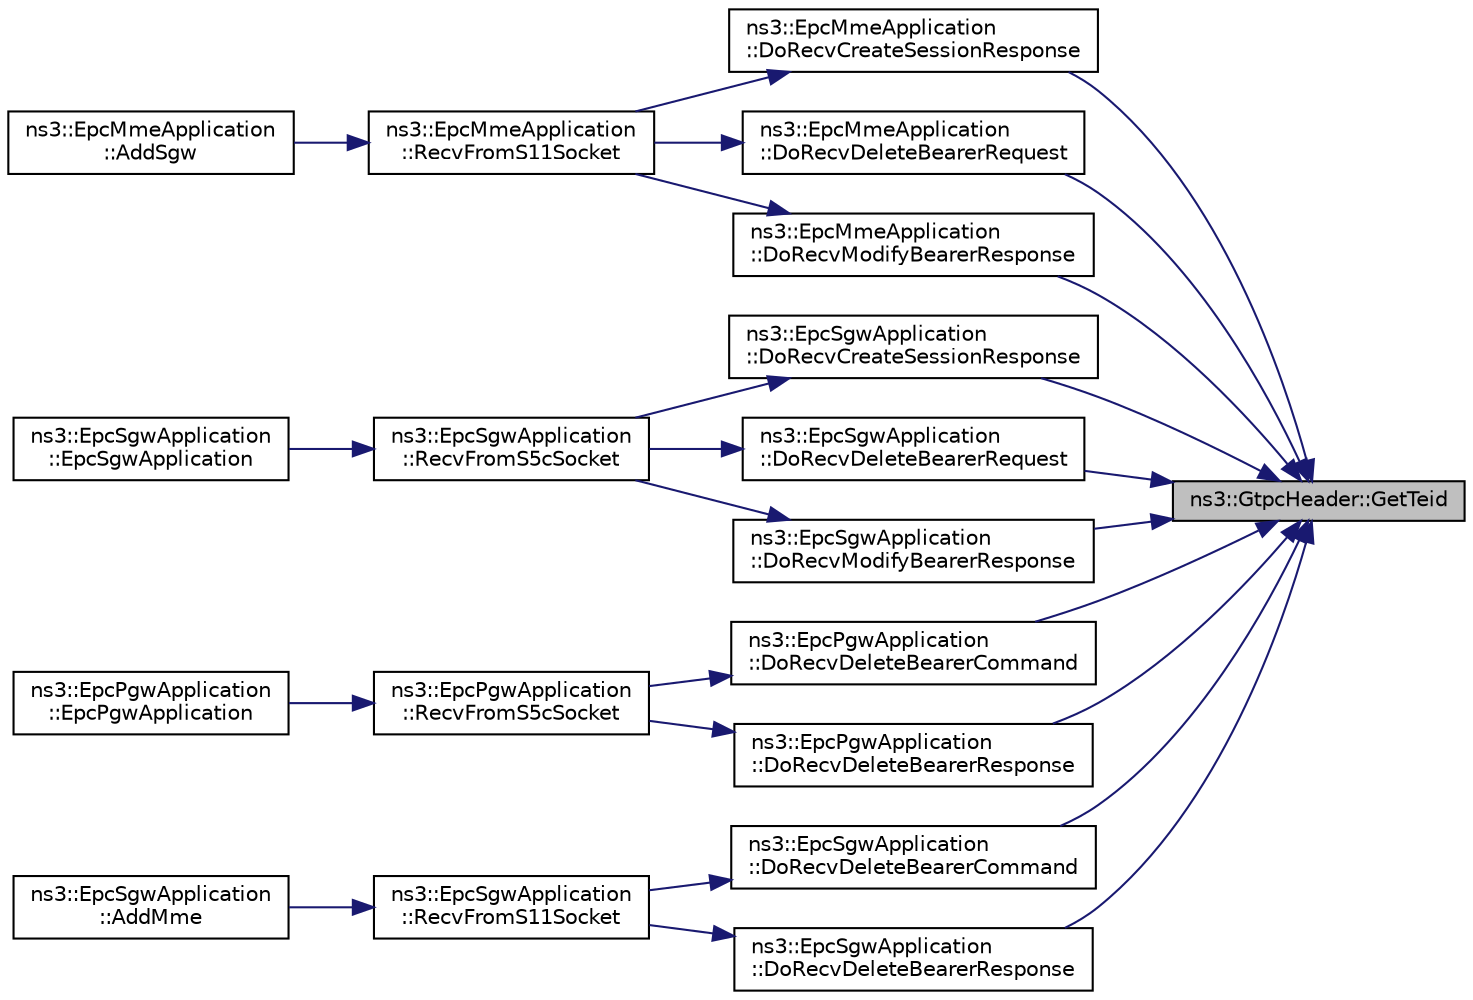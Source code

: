 digraph "ns3::GtpcHeader::GetTeid"
{
 // LATEX_PDF_SIZE
  edge [fontname="Helvetica",fontsize="10",labelfontname="Helvetica",labelfontsize="10"];
  node [fontname="Helvetica",fontsize="10",shape=record];
  rankdir="RL";
  Node1 [label="ns3::GtpcHeader::GetTeid",height=0.2,width=0.4,color="black", fillcolor="grey75", style="filled", fontcolor="black",tooltip="Get TEID."];
  Node1 -> Node2 [dir="back",color="midnightblue",fontsize="10",style="solid",fontname="Helvetica"];
  Node2 [label="ns3::EpcMmeApplication\l::DoRecvCreateSessionResponse",height=0.2,width=0.4,color="black", fillcolor="white", style="filled",URL="$classns3_1_1_epc_mme_application.html#a68f25d899b6457f26a8a3c18977b9540",tooltip="Process GTP-C Create Session Response message."];
  Node2 -> Node3 [dir="back",color="midnightblue",fontsize="10",style="solid",fontname="Helvetica"];
  Node3 [label="ns3::EpcMmeApplication\l::RecvFromS11Socket",height=0.2,width=0.4,color="black", fillcolor="white", style="filled",URL="$classns3_1_1_epc_mme_application.html#afac9f825eb86a8857e3b966918baa5f5",tooltip="Reads the S11 messages from a socket."];
  Node3 -> Node4 [dir="back",color="midnightblue",fontsize="10",style="solid",fontname="Helvetica"];
  Node4 [label="ns3::EpcMmeApplication\l::AddSgw",height=0.2,width=0.4,color="black", fillcolor="white", style="filled",URL="$classns3_1_1_epc_mme_application.html#a1f560233b490b2d6299e28ad80a80f04",tooltip="Add a new SGW to the MME."];
  Node1 -> Node5 [dir="back",color="midnightblue",fontsize="10",style="solid",fontname="Helvetica"];
  Node5 [label="ns3::EpcSgwApplication\l::DoRecvCreateSessionResponse",height=0.2,width=0.4,color="black", fillcolor="white", style="filled",URL="$classns3_1_1_epc_sgw_application.html#a1900258648415a8af3d7f1a64b109eb9",tooltip="Process GTP-C Create Session Response message."];
  Node5 -> Node6 [dir="back",color="midnightblue",fontsize="10",style="solid",fontname="Helvetica"];
  Node6 [label="ns3::EpcSgwApplication\l::RecvFromS5cSocket",height=0.2,width=0.4,color="black", fillcolor="white", style="filled",URL="$classns3_1_1_epc_sgw_application.html#a55e927495b215ccd0941b6b6ac3a2ae6",tooltip="Method to be assigned to the recv callback of the S5-C socket."];
  Node6 -> Node7 [dir="back",color="midnightblue",fontsize="10",style="solid",fontname="Helvetica"];
  Node7 [label="ns3::EpcSgwApplication\l::EpcSgwApplication",height=0.2,width=0.4,color="black", fillcolor="white", style="filled",URL="$classns3_1_1_epc_sgw_application.html#a688b3017da24ac5528505b3c1288f1a2",tooltip="Constructor that binds callback methods of sockets."];
  Node1 -> Node8 [dir="back",color="midnightblue",fontsize="10",style="solid",fontname="Helvetica"];
  Node8 [label="ns3::EpcPgwApplication\l::DoRecvDeleteBearerCommand",height=0.2,width=0.4,color="black", fillcolor="white", style="filled",URL="$classns3_1_1_epc_pgw_application.html#a5dad0d06ababb2dccf8076d91c3c1922",tooltip="Process Delete Bearer Command message."];
  Node8 -> Node9 [dir="back",color="midnightblue",fontsize="10",style="solid",fontname="Helvetica"];
  Node9 [label="ns3::EpcPgwApplication\l::RecvFromS5cSocket",height=0.2,width=0.4,color="black", fillcolor="white", style="filled",URL="$classns3_1_1_epc_pgw_application.html#a57368f0b1bd18145be17ec256f4ac803",tooltip="Method to be assigned to the receiver callback of the S5-C socket."];
  Node9 -> Node10 [dir="back",color="midnightblue",fontsize="10",style="solid",fontname="Helvetica"];
  Node10 [label="ns3::EpcPgwApplication\l::EpcPgwApplication",height=0.2,width=0.4,color="black", fillcolor="white", style="filled",URL="$classns3_1_1_epc_pgw_application.html#a0789b6f6e80002c2f90f5a2e08e63329",tooltip="Constructor that binds the tap device to the callback methods."];
  Node1 -> Node11 [dir="back",color="midnightblue",fontsize="10",style="solid",fontname="Helvetica"];
  Node11 [label="ns3::EpcSgwApplication\l::DoRecvDeleteBearerCommand",height=0.2,width=0.4,color="black", fillcolor="white", style="filled",URL="$classns3_1_1_epc_sgw_application.html#a55c03ff31dcd58f720166eda10b7365a",tooltip="Process GTP-C Delete Bearer Command message."];
  Node11 -> Node12 [dir="back",color="midnightblue",fontsize="10",style="solid",fontname="Helvetica"];
  Node12 [label="ns3::EpcSgwApplication\l::RecvFromS11Socket",height=0.2,width=0.4,color="black", fillcolor="white", style="filled",URL="$classns3_1_1_epc_sgw_application.html#aa8e305aa179d3746e8b729d99afd5baf",tooltip="Method to be assigned to the recv callback of the S11 socket."];
  Node12 -> Node13 [dir="back",color="midnightblue",fontsize="10",style="solid",fontname="Helvetica"];
  Node13 [label="ns3::EpcSgwApplication\l::AddMme",height=0.2,width=0.4,color="black", fillcolor="white", style="filled",URL="$classns3_1_1_epc_sgw_application.html#a288c1937492f448fb566bc923d8a36a9",tooltip="Let the SGW be aware of an MME."];
  Node1 -> Node14 [dir="back",color="midnightblue",fontsize="10",style="solid",fontname="Helvetica"];
  Node14 [label="ns3::EpcMmeApplication\l::DoRecvDeleteBearerRequest",height=0.2,width=0.4,color="black", fillcolor="white", style="filled",URL="$classns3_1_1_epc_mme_application.html#a6918148b2f6f84e513a47b77183609c0",tooltip="Process GTP-C Delete Bearer Request message."];
  Node14 -> Node3 [dir="back",color="midnightblue",fontsize="10",style="solid",fontname="Helvetica"];
  Node1 -> Node15 [dir="back",color="midnightblue",fontsize="10",style="solid",fontname="Helvetica"];
  Node15 [label="ns3::EpcSgwApplication\l::DoRecvDeleteBearerRequest",height=0.2,width=0.4,color="black", fillcolor="white", style="filled",URL="$classns3_1_1_epc_sgw_application.html#a1c966f67166c6492779ee88d3614aaaa",tooltip="Process GTP-C Delete Bearer Request message."];
  Node15 -> Node6 [dir="back",color="midnightblue",fontsize="10",style="solid",fontname="Helvetica"];
  Node1 -> Node16 [dir="back",color="midnightblue",fontsize="10",style="solid",fontname="Helvetica"];
  Node16 [label="ns3::EpcPgwApplication\l::DoRecvDeleteBearerResponse",height=0.2,width=0.4,color="black", fillcolor="white", style="filled",URL="$classns3_1_1_epc_pgw_application.html#a515622ad0043d1869bfb429c36a285ff",tooltip="Process Delete Bearer Response message."];
  Node16 -> Node9 [dir="back",color="midnightblue",fontsize="10",style="solid",fontname="Helvetica"];
  Node1 -> Node17 [dir="back",color="midnightblue",fontsize="10",style="solid",fontname="Helvetica"];
  Node17 [label="ns3::EpcSgwApplication\l::DoRecvDeleteBearerResponse",height=0.2,width=0.4,color="black", fillcolor="white", style="filled",URL="$classns3_1_1_epc_sgw_application.html#ad92ed0ad06c4f6daa0eda8f091c8e03c",tooltip="Process GTP-C Delete Bearer Response message."];
  Node17 -> Node12 [dir="back",color="midnightblue",fontsize="10",style="solid",fontname="Helvetica"];
  Node1 -> Node18 [dir="back",color="midnightblue",fontsize="10",style="solid",fontname="Helvetica"];
  Node18 [label="ns3::EpcMmeApplication\l::DoRecvModifyBearerResponse",height=0.2,width=0.4,color="black", fillcolor="white", style="filled",URL="$classns3_1_1_epc_mme_application.html#a6ada9584d0adc691539953979a126f90",tooltip="Process GTP-C Modify Bearer Response message."];
  Node18 -> Node3 [dir="back",color="midnightblue",fontsize="10",style="solid",fontname="Helvetica"];
  Node1 -> Node19 [dir="back",color="midnightblue",fontsize="10",style="solid",fontname="Helvetica"];
  Node19 [label="ns3::EpcSgwApplication\l::DoRecvModifyBearerResponse",height=0.2,width=0.4,color="black", fillcolor="white", style="filled",URL="$classns3_1_1_epc_sgw_application.html#aeedfb97845b41763db0cf3641147e119",tooltip="Process GTP-C Modify Bearer Response message."];
  Node19 -> Node6 [dir="back",color="midnightblue",fontsize="10",style="solid",fontname="Helvetica"];
}
